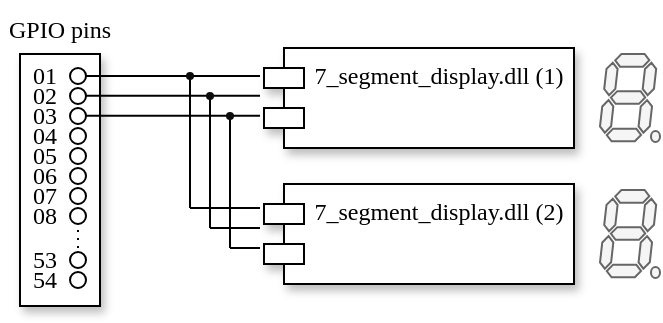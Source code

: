 <mxfile version="21.6.8" type="device">
  <diagram name="Page-1" id="8NmYkB-9R13xUKC11E8n">
    <mxGraphModel dx="478" dy="281" grid="1" gridSize="10" guides="1" tooltips="1" connect="1" arrows="1" fold="1" page="1" pageScale="1" pageWidth="850" pageHeight="1100" math="0" shadow="0">
      <root>
        <mxCell id="0" />
        <mxCell id="1" parent="0" />
        <mxCell id="1nN2JXXsBxmnhnnC0gjk-69" value="" style="rounded=0;whiteSpace=wrap;html=1;shadow=1;" vertex="1" parent="1">
          <mxGeometry x="370" y="283" width="40" height="126" as="geometry" />
        </mxCell>
        <mxCell id="1nN2JXXsBxmnhnnC0gjk-3" value="7_segment_display.dll (1)" style="shape=module;align=left;spacingLeft=20;align=center;verticalAlign=top;whiteSpace=wrap;html=1;fontFamily=Computer Modern;shadow=1;" vertex="1" parent="1">
          <mxGeometry x="492" y="280" width="155" height="50" as="geometry" />
        </mxCell>
        <mxCell id="1nN2JXXsBxmnhnnC0gjk-4" value="" style="ellipse;whiteSpace=wrap;html=1;aspect=fixed;fontFamily=Computer Modern;" vertex="1" parent="1">
          <mxGeometry x="395" y="290" width="8" height="8" as="geometry" />
        </mxCell>
        <mxCell id="1nN2JXXsBxmnhnnC0gjk-12" value="" style="ellipse;whiteSpace=wrap;html=1;aspect=fixed;fontFamily=Computer Modern;" vertex="1" parent="1">
          <mxGeometry x="395" y="300" width="8" height="8" as="geometry" />
        </mxCell>
        <mxCell id="1nN2JXXsBxmnhnnC0gjk-13" value="" style="ellipse;whiteSpace=wrap;html=1;aspect=fixed;fontFamily=Computer Modern;" vertex="1" parent="1">
          <mxGeometry x="395" y="310" width="8" height="8" as="geometry" />
        </mxCell>
        <mxCell id="1nN2JXXsBxmnhnnC0gjk-14" value="" style="ellipse;whiteSpace=wrap;html=1;aspect=fixed;fontFamily=Computer Modern;" vertex="1" parent="1">
          <mxGeometry x="395" y="320" width="8" height="8" as="geometry" />
        </mxCell>
        <mxCell id="1nN2JXXsBxmnhnnC0gjk-15" value="" style="ellipse;whiteSpace=wrap;html=1;aspect=fixed;fontFamily=Computer Modern;" vertex="1" parent="1">
          <mxGeometry x="395" y="330" width="8" height="8" as="geometry" />
        </mxCell>
        <mxCell id="1nN2JXXsBxmnhnnC0gjk-16" value="" style="ellipse;whiteSpace=wrap;html=1;aspect=fixed;fontFamily=Computer Modern;" vertex="1" parent="1">
          <mxGeometry x="395" y="340" width="8" height="8" as="geometry" />
        </mxCell>
        <mxCell id="1nN2JXXsBxmnhnnC0gjk-17" value="" style="ellipse;whiteSpace=wrap;html=1;aspect=fixed;fontFamily=Computer Modern;" vertex="1" parent="1">
          <mxGeometry x="395" y="350" width="8" height="8" as="geometry" />
        </mxCell>
        <mxCell id="1nN2JXXsBxmnhnnC0gjk-18" value="" style="ellipse;whiteSpace=wrap;html=1;aspect=fixed;fontFamily=Computer Modern;" vertex="1" parent="1">
          <mxGeometry x="395" y="360" width="8" height="8" as="geometry" />
        </mxCell>
        <mxCell id="1nN2JXXsBxmnhnnC0gjk-23" value="01" style="text;html=1;strokeColor=none;fillColor=none;align=center;verticalAlign=middle;whiteSpace=wrap;rounded=0;fontFamily=Computer Modern;" vertex="1" parent="1">
          <mxGeometry x="380" y="288" width="5" height="12" as="geometry" />
        </mxCell>
        <mxCell id="1nN2JXXsBxmnhnnC0gjk-24" value="02" style="text;html=1;strokeColor=none;fillColor=none;align=center;verticalAlign=middle;whiteSpace=wrap;rounded=0;fontFamily=Computer Modern;" vertex="1" parent="1">
          <mxGeometry x="380" y="298" width="5" height="12" as="geometry" />
        </mxCell>
        <mxCell id="1nN2JXXsBxmnhnnC0gjk-25" value="03" style="text;html=1;strokeColor=none;fillColor=none;align=center;verticalAlign=middle;whiteSpace=wrap;rounded=0;fontFamily=Computer Modern;" vertex="1" parent="1">
          <mxGeometry x="380" y="308" width="5" height="12" as="geometry" />
        </mxCell>
        <mxCell id="1nN2JXXsBxmnhnnC0gjk-26" value="04" style="text;html=1;strokeColor=none;fillColor=none;align=center;verticalAlign=middle;whiteSpace=wrap;rounded=0;fontFamily=Computer Modern;" vertex="1" parent="1">
          <mxGeometry x="380" y="318" width="5" height="12" as="geometry" />
        </mxCell>
        <mxCell id="1nN2JXXsBxmnhnnC0gjk-27" value="05" style="text;html=1;strokeColor=none;fillColor=none;align=center;verticalAlign=middle;whiteSpace=wrap;rounded=0;fontFamily=Computer Modern;" vertex="1" parent="1">
          <mxGeometry x="380" y="328" width="5" height="12" as="geometry" />
        </mxCell>
        <mxCell id="1nN2JXXsBxmnhnnC0gjk-28" value="06&lt;br&gt;" style="text;html=1;strokeColor=none;fillColor=none;align=center;verticalAlign=middle;whiteSpace=wrap;rounded=0;fontFamily=Computer Modern;" vertex="1" parent="1">
          <mxGeometry x="380" y="338" width="5" height="12" as="geometry" />
        </mxCell>
        <mxCell id="1nN2JXXsBxmnhnnC0gjk-29" value="07" style="text;html=1;strokeColor=none;fillColor=none;align=center;verticalAlign=middle;whiteSpace=wrap;rounded=0;fontFamily=Computer Modern;" vertex="1" parent="1">
          <mxGeometry x="380" y="348" width="5" height="12" as="geometry" />
        </mxCell>
        <mxCell id="1nN2JXXsBxmnhnnC0gjk-30" value="08" style="text;html=1;strokeColor=none;fillColor=none;align=center;verticalAlign=middle;whiteSpace=wrap;rounded=0;fontFamily=Computer Modern;" vertex="1" parent="1">
          <mxGeometry x="380" y="358" width="5" height="12" as="geometry" />
        </mxCell>
        <mxCell id="1nN2JXXsBxmnhnnC0gjk-31" value="7_segment_display.dll (2)" style="shape=module;align=left;spacingLeft=20;align=center;verticalAlign=top;whiteSpace=wrap;html=1;fontFamily=Computer Modern;shadow=1;" vertex="1" parent="1">
          <mxGeometry x="492" y="348" width="155" height="50" as="geometry" />
        </mxCell>
        <mxCell id="1nN2JXXsBxmnhnnC0gjk-32" value="" style="endArrow=none;html=1;rounded=0;exitX=1;exitY=0.5;exitDx=0;exitDy=0;fontFamily=Computer Modern;" edge="1" parent="1" source="1nN2JXXsBxmnhnnC0gjk-4">
          <mxGeometry width="50" height="50" relative="1" as="geometry">
            <mxPoint x="420" y="340" as="sourcePoint" />
            <mxPoint x="490" y="294" as="targetPoint" />
          </mxGeometry>
        </mxCell>
        <mxCell id="1nN2JXXsBxmnhnnC0gjk-33" value="" style="endArrow=none;html=1;rounded=0;exitX=1;exitY=0.5;exitDx=0;exitDy=0;fontFamily=Computer Modern;" edge="1" parent="1">
          <mxGeometry width="50" height="50" relative="1" as="geometry">
            <mxPoint x="403" y="303.89" as="sourcePoint" />
            <mxPoint x="490" y="303.89" as="targetPoint" />
          </mxGeometry>
        </mxCell>
        <mxCell id="1nN2JXXsBxmnhnnC0gjk-34" value="" style="endArrow=none;html=1;rounded=0;exitX=1;exitY=0.5;exitDx=0;exitDy=0;fontFamily=Computer Modern;" edge="1" parent="1">
          <mxGeometry width="50" height="50" relative="1" as="geometry">
            <mxPoint x="403" y="313.89" as="sourcePoint" />
            <mxPoint x="490" y="313.89" as="targetPoint" />
          </mxGeometry>
        </mxCell>
        <mxCell id="1nN2JXXsBxmnhnnC0gjk-35" value="" style="endArrow=none;html=1;rounded=0;fontFamily=Computer Modern;" edge="1" parent="1">
          <mxGeometry width="50" height="50" relative="1" as="geometry">
            <mxPoint x="455" y="360" as="sourcePoint" />
            <mxPoint x="455" y="294" as="targetPoint" />
          </mxGeometry>
        </mxCell>
        <mxCell id="1nN2JXXsBxmnhnnC0gjk-38" value="" style="endArrow=none;html=1;rounded=0;fontFamily=Computer Modern;" edge="1" parent="1">
          <mxGeometry width="50" height="50" relative="1" as="geometry">
            <mxPoint x="465" y="370" as="sourcePoint" />
            <mxPoint x="465" y="304" as="targetPoint" />
          </mxGeometry>
        </mxCell>
        <mxCell id="1nN2JXXsBxmnhnnC0gjk-39" value="" style="endArrow=none;html=1;rounded=0;fontFamily=Computer Modern;" edge="1" parent="1">
          <mxGeometry width="50" height="50" relative="1" as="geometry">
            <mxPoint x="475" y="380" as="sourcePoint" />
            <mxPoint x="475" y="314" as="targetPoint" />
          </mxGeometry>
        </mxCell>
        <mxCell id="1nN2JXXsBxmnhnnC0gjk-40" value="" style="ellipse;whiteSpace=wrap;html=1;aspect=fixed;fillColor=#0D0D0D;strokeColor=none;fontSize=3;fontFamily=Computer Modern;" vertex="1" parent="1">
          <mxGeometry x="453" y="292" width="4" height="4" as="geometry" />
        </mxCell>
        <mxCell id="1nN2JXXsBxmnhnnC0gjk-41" value="" style="ellipse;whiteSpace=wrap;html=1;aspect=fixed;fillColor=#0D0D0D;strokeColor=none;fontSize=3;fontFamily=Computer Modern;" vertex="1" parent="1">
          <mxGeometry x="463" y="302" width="4" height="4" as="geometry" />
        </mxCell>
        <mxCell id="1nN2JXXsBxmnhnnC0gjk-42" value="" style="ellipse;whiteSpace=wrap;html=1;aspect=fixed;fillColor=#0D0D0D;strokeColor=none;fontSize=3;fontFamily=Computer Modern;" vertex="1" parent="1">
          <mxGeometry x="473" y="312" width="4" height="4" as="geometry" />
        </mxCell>
        <mxCell id="1nN2JXXsBxmnhnnC0gjk-43" value="" style="endArrow=none;html=1;rounded=0;fontFamily=Computer Modern;" edge="1" parent="1">
          <mxGeometry width="50" height="50" relative="1" as="geometry">
            <mxPoint x="455" y="360" as="sourcePoint" />
            <mxPoint x="490" y="360" as="targetPoint" />
          </mxGeometry>
        </mxCell>
        <mxCell id="1nN2JXXsBxmnhnnC0gjk-44" value="" style="endArrow=none;html=1;rounded=0;fontFamily=Computer Modern;" edge="1" parent="1">
          <mxGeometry width="50" height="50" relative="1" as="geometry">
            <mxPoint x="465" y="370" as="sourcePoint" />
            <mxPoint x="490" y="370" as="targetPoint" />
          </mxGeometry>
        </mxCell>
        <mxCell id="1nN2JXXsBxmnhnnC0gjk-45" value="" style="endArrow=none;html=1;rounded=0;fontFamily=Computer Modern;" edge="1" parent="1">
          <mxGeometry width="50" height="50" relative="1" as="geometry">
            <mxPoint x="475" y="380" as="sourcePoint" />
            <mxPoint x="490" y="380" as="targetPoint" />
          </mxGeometry>
        </mxCell>
        <mxCell id="1nN2JXXsBxmnhnnC0gjk-48" value="" style="verticalLabelPosition=bottom;shadow=0;dashed=0;align=center;html=1;verticalAlign=top;shape=mxgraph.electrical.opto_electronics.7_segment_display_with_dp;pointerEvents=1;fillColor=#f5f5f5;strokeColor=#666666;fontColor=#333333;fontFamily=Computer Modern;" vertex="1" parent="1">
          <mxGeometry x="660" y="283" width="30" height="44" as="geometry" />
        </mxCell>
        <mxCell id="1nN2JXXsBxmnhnnC0gjk-49" value="" style="verticalLabelPosition=bottom;shadow=0;dashed=0;align=center;html=1;verticalAlign=top;shape=mxgraph.electrical.opto_electronics.7_segment_display_with_dp;pointerEvents=1;fillColor=#f5f5f5;fontColor=#333333;strokeColor=#666666;fontFamily=Computer Modern;" vertex="1" parent="1">
          <mxGeometry x="660" y="351" width="30" height="44" as="geometry" />
        </mxCell>
        <mxCell id="1nN2JXXsBxmnhnnC0gjk-56" value="" style="ellipse;whiteSpace=wrap;html=1;aspect=fixed;fontFamily=Computer Modern;" vertex="1" parent="1">
          <mxGeometry x="395" y="382" width="8" height="8" as="geometry" />
        </mxCell>
        <mxCell id="1nN2JXXsBxmnhnnC0gjk-57" value="" style="ellipse;whiteSpace=wrap;html=1;aspect=fixed;fontFamily=Computer Modern;" vertex="1" parent="1">
          <mxGeometry x="395" y="392" width="8" height="8" as="geometry" />
        </mxCell>
        <mxCell id="1nN2JXXsBxmnhnnC0gjk-64" value="53" style="text;html=1;strokeColor=none;fillColor=none;align=center;verticalAlign=middle;whiteSpace=wrap;rounded=0;fontFamily=Computer Modern;" vertex="1" parent="1">
          <mxGeometry x="380" y="380" width="5" height="12" as="geometry" />
        </mxCell>
        <mxCell id="1nN2JXXsBxmnhnnC0gjk-65" value="54" style="text;html=1;strokeColor=none;fillColor=none;align=center;verticalAlign=middle;whiteSpace=wrap;rounded=0;fontFamily=Computer Modern;" vertex="1" parent="1">
          <mxGeometry x="380" y="390" width="5" height="12" as="geometry" />
        </mxCell>
        <mxCell id="1nN2JXXsBxmnhnnC0gjk-66" value="" style="endArrow=none;dashed=1;html=1;dashPattern=1 3;strokeWidth=1;rounded=0;entryX=0.5;entryY=1;entryDx=0;entryDy=0;fontFamily=Computer Modern;" edge="1" parent="1" target="1nN2JXXsBxmnhnnC0gjk-18">
          <mxGeometry width="50" height="50" relative="1" as="geometry">
            <mxPoint x="399" y="380" as="sourcePoint" />
            <mxPoint x="399" y="408" as="targetPoint" />
          </mxGeometry>
        </mxCell>
        <mxCell id="1nN2JXXsBxmnhnnC0gjk-68" value="GPIO pins" style="text;html=1;strokeColor=none;fillColor=none;align=center;verticalAlign=middle;whiteSpace=wrap;rounded=0;fontFamily=Computer Modern;" vertex="1" parent="1">
          <mxGeometry x="360" y="256" width="60" height="30" as="geometry" />
        </mxCell>
      </root>
    </mxGraphModel>
  </diagram>
</mxfile>
